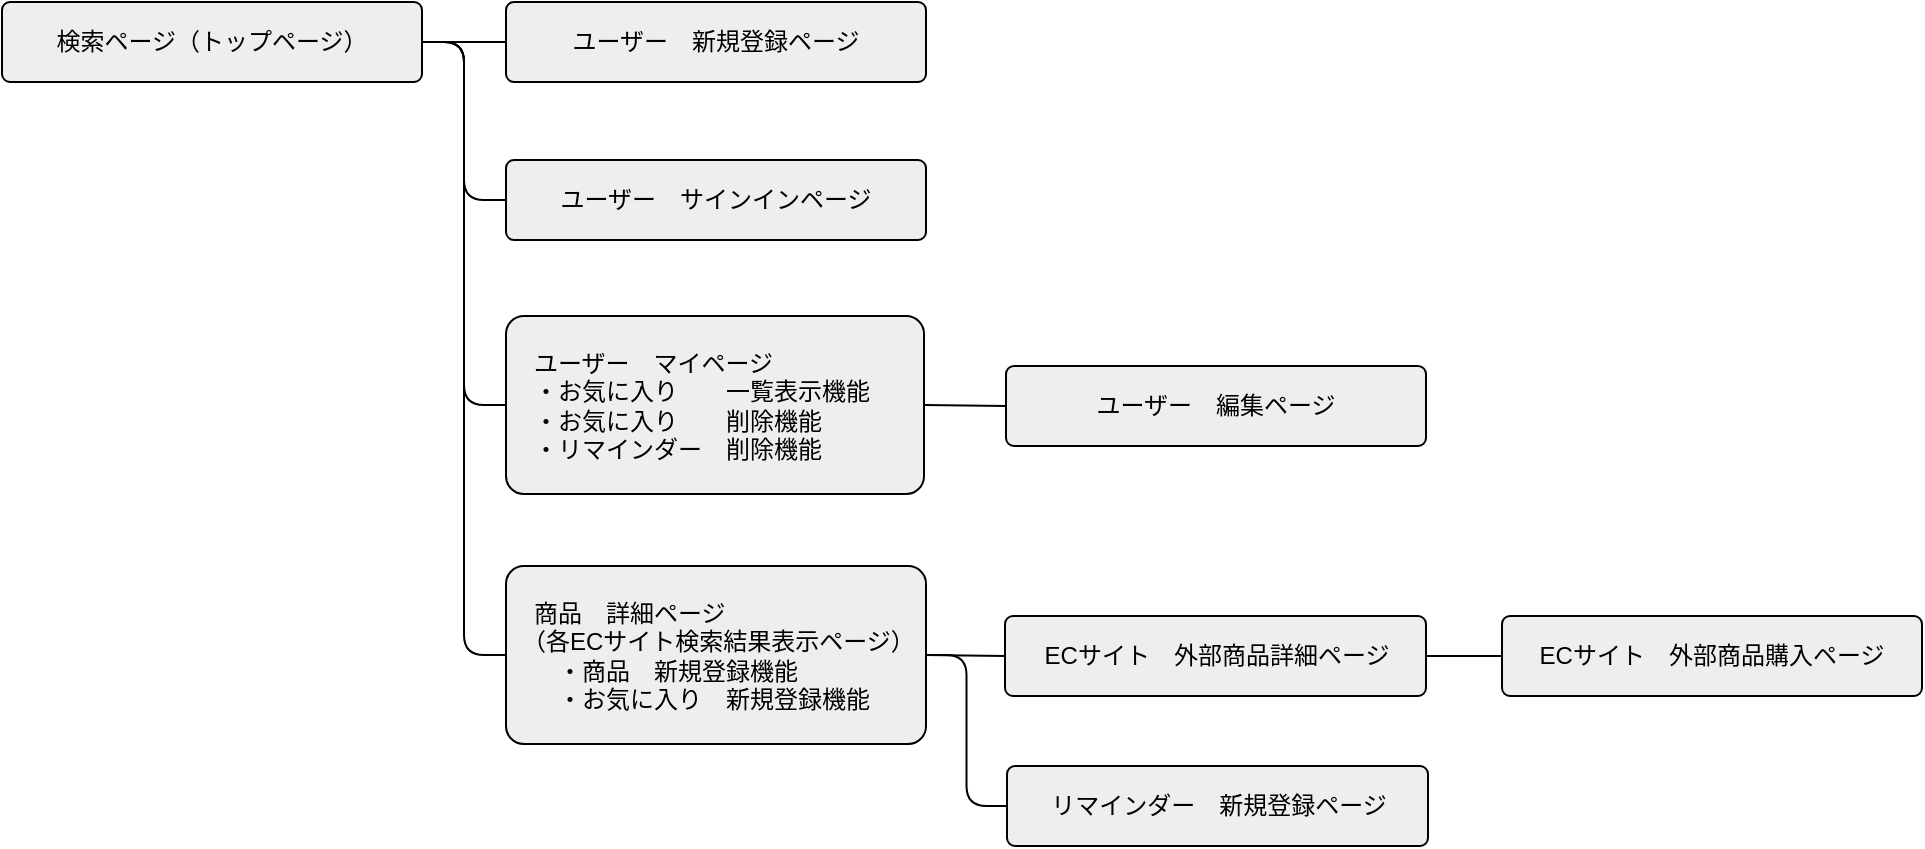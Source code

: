 <mxfile>
    <diagram id="sQfHjRnGD3-7alITO58M" name="ページ1">
        <mxGraphModel dx="1579" dy="833" grid="0" gridSize="10" guides="1" tooltips="1" connect="1" arrows="1" fold="1" page="0" pageScale="0.9" pageWidth="827" pageHeight="1169" background="#FFFFFF" math="0" shadow="0">
            <root>
                <mxCell id="0"/>
                <mxCell id="1" parent="0"/>
                <mxCell id="2" value="検索ページ（トップページ）" style="rounded=1;arcSize=10;whiteSpace=wrap;html=1;align=center;fillColor=#eeeeee;" parent="1" vertex="1">
                    <mxGeometry x="-92" y="59" width="210" height="40" as="geometry"/>
                </mxCell>
                <mxCell id="3" value="ユーザー　サインインページ" style="rounded=1;arcSize=10;whiteSpace=wrap;html=1;align=center;fillColor=#eeeeee;" parent="1" vertex="1">
                    <mxGeometry x="160" y="138" width="210" height="40" as="geometry"/>
                </mxCell>
                <mxCell id="5" value="ユーザー　新規登録ページ" style="rounded=1;arcSize=10;whiteSpace=wrap;html=1;align=center;fillColor=#eeeeee;" parent="1" vertex="1">
                    <mxGeometry x="160" y="59" width="210" height="40" as="geometry"/>
                </mxCell>
                <mxCell id="6" value="　ユーザー　マイページ&lt;br&gt;　・お気に入り　　一覧表示機能&lt;br&gt;　・お気に入り　　削除機能&lt;br&gt;　・リマインダー　削除機能" style="rounded=1;arcSize=10;whiteSpace=wrap;html=1;align=left;fillColor=#eeeeee;" parent="1" vertex="1">
                    <mxGeometry x="160" y="216" width="209" height="89" as="geometry"/>
                </mxCell>
                <mxCell id="8" value="　商品　詳細ページ&lt;br&gt;　（各ECサイト検索結果表示ページ）&lt;br&gt;　　・商品　新規登録機能&lt;br&gt;　　・お気に入り　新規登録機能" style="rounded=1;arcSize=10;whiteSpace=wrap;html=1;align=left;shadow=0;fillColor=#eeeeee;" parent="1" vertex="1">
                    <mxGeometry x="160" y="341" width="210" height="89" as="geometry"/>
                </mxCell>
                <mxCell id="9" value="ECサイト　外部商品詳細ページ" style="rounded=1;arcSize=10;whiteSpace=wrap;html=1;align=center;fillColor=#eeeeee;" parent="1" vertex="1">
                    <mxGeometry x="409.5" y="366" width="210.5" height="40" as="geometry"/>
                </mxCell>
                <mxCell id="10" value="ECサイト　外部商品購入ページ" style="rounded=1;arcSize=10;whiteSpace=wrap;html=1;align=center;fillColor=#eeeeee;" parent="1" vertex="1">
                    <mxGeometry x="658" y="366" width="210" height="40" as="geometry"/>
                </mxCell>
                <mxCell id="15" value="ユーザー　編集ページ" style="rounded=1;arcSize=10;whiteSpace=wrap;html=1;align=center;fillColor=#eeeeee;" parent="1" vertex="1">
                    <mxGeometry x="410" y="241" width="210" height="40" as="geometry"/>
                </mxCell>
                <mxCell id="23" value="" style="endArrow=none;html=1;entryX=0;entryY=0.5;entryDx=0;entryDy=0;edgeStyle=orthogonalEdgeStyle;elbow=vertical;exitX=1;exitY=0.5;exitDx=0;exitDy=0;" parent="1" source="2" target="3" edge="1">
                    <mxGeometry width="50" height="50" relative="1" as="geometry">
                        <mxPoint x="109" y="64" as="sourcePoint"/>
                        <mxPoint x="179" y="74" as="targetPoint"/>
                    </mxGeometry>
                </mxCell>
                <mxCell id="24" value="" style="endArrow=none;html=1;entryX=0;entryY=0.5;entryDx=0;entryDy=0;edgeStyle=orthogonalEdgeStyle;elbow=vertical;exitX=1;exitY=0.5;exitDx=0;exitDy=0;" parent="1" source="2" target="6" edge="1">
                    <mxGeometry width="50" height="50" relative="1" as="geometry">
                        <mxPoint x="109" y="64" as="sourcePoint"/>
                        <mxPoint x="179" y="134" as="targetPoint"/>
                    </mxGeometry>
                </mxCell>
                <mxCell id="25" value="" style="endArrow=none;html=1;entryX=0;entryY=0.5;entryDx=0;entryDy=0;edgeStyle=orthogonalEdgeStyle;elbow=vertical;exitX=1;exitY=0.5;exitDx=0;exitDy=0;" parent="1" source="2" target="8" edge="1">
                    <mxGeometry width="50" height="50" relative="1" as="geometry">
                        <mxPoint x="129" y="84" as="sourcePoint"/>
                        <mxPoint x="189" y="144" as="targetPoint"/>
                    </mxGeometry>
                </mxCell>
                <mxCell id="28" value="" style="endArrow=none;html=1;entryX=0;entryY=0.5;entryDx=0;entryDy=0;elbow=vertical;exitX=1;exitY=0.5;exitDx=0;exitDy=0;" parent="1" source="6" target="15" edge="1">
                    <mxGeometry width="50" height="50" relative="1" as="geometry">
                        <mxPoint x="139" y="94" as="sourcePoint"/>
                        <mxPoint x="200" y="386" as="targetPoint"/>
                    </mxGeometry>
                </mxCell>
                <mxCell id="30" value="" style="endArrow=none;html=1;entryX=0;entryY=0.5;entryDx=0;entryDy=0;elbow=vertical;exitX=1;exitY=0.5;exitDx=0;exitDy=0;" parent="1" source="8" target="9" edge="1">
                    <mxGeometry width="50" height="50" relative="1" as="geometry">
                        <mxPoint x="159" y="114" as="sourcePoint"/>
                        <mxPoint x="220" y="406" as="targetPoint"/>
                    </mxGeometry>
                </mxCell>
                <mxCell id="31" value="" style="endArrow=none;html=1;entryX=0;entryY=0.5;entryDx=0;entryDy=0;elbow=vertical;exitX=1;exitY=0.5;exitDx=0;exitDy=0;" parent="1" source="9" target="10" edge="1">
                    <mxGeometry width="50" height="50" relative="1" as="geometry">
                        <mxPoint x="350" y="366" as="sourcePoint"/>
                        <mxPoint x="419" y="366" as="targetPoint"/>
                    </mxGeometry>
                </mxCell>
                <mxCell id="37" value="" style="endArrow=none;html=1;entryX=0;entryY=0.5;entryDx=0;entryDy=0;elbow=vertical;exitX=1;exitY=0.5;exitDx=0;exitDy=0;" parent="1" source="2" target="5" edge="1">
                    <mxGeometry width="50" height="50" relative="1" as="geometry">
                        <mxPoint x="390" y="406" as="sourcePoint"/>
                        <mxPoint x="459" y="406" as="targetPoint"/>
                    </mxGeometry>
                </mxCell>
                <mxCell id="38" value="リマインダー　新規登録ページ" style="rounded=1;arcSize=10;whiteSpace=wrap;html=1;align=center;fillColor=#eeeeee;" vertex="1" parent="1">
                    <mxGeometry x="410.5" y="441" width="210.5" height="40" as="geometry"/>
                </mxCell>
                <mxCell id="39" value="" style="endArrow=none;html=1;entryX=0;entryY=0.5;entryDx=0;entryDy=0;elbow=vertical;exitX=1;exitY=0.5;exitDx=0;exitDy=0;edgeStyle=orthogonalEdgeStyle;" edge="1" parent="1" source="8" target="38">
                    <mxGeometry width="50" height="50" relative="1" as="geometry">
                        <mxPoint x="380" y="376.5" as="sourcePoint"/>
                        <mxPoint x="419.5" y="376" as="targetPoint"/>
                    </mxGeometry>
                </mxCell>
            </root>
        </mxGraphModel>
    </diagram>
</mxfile>